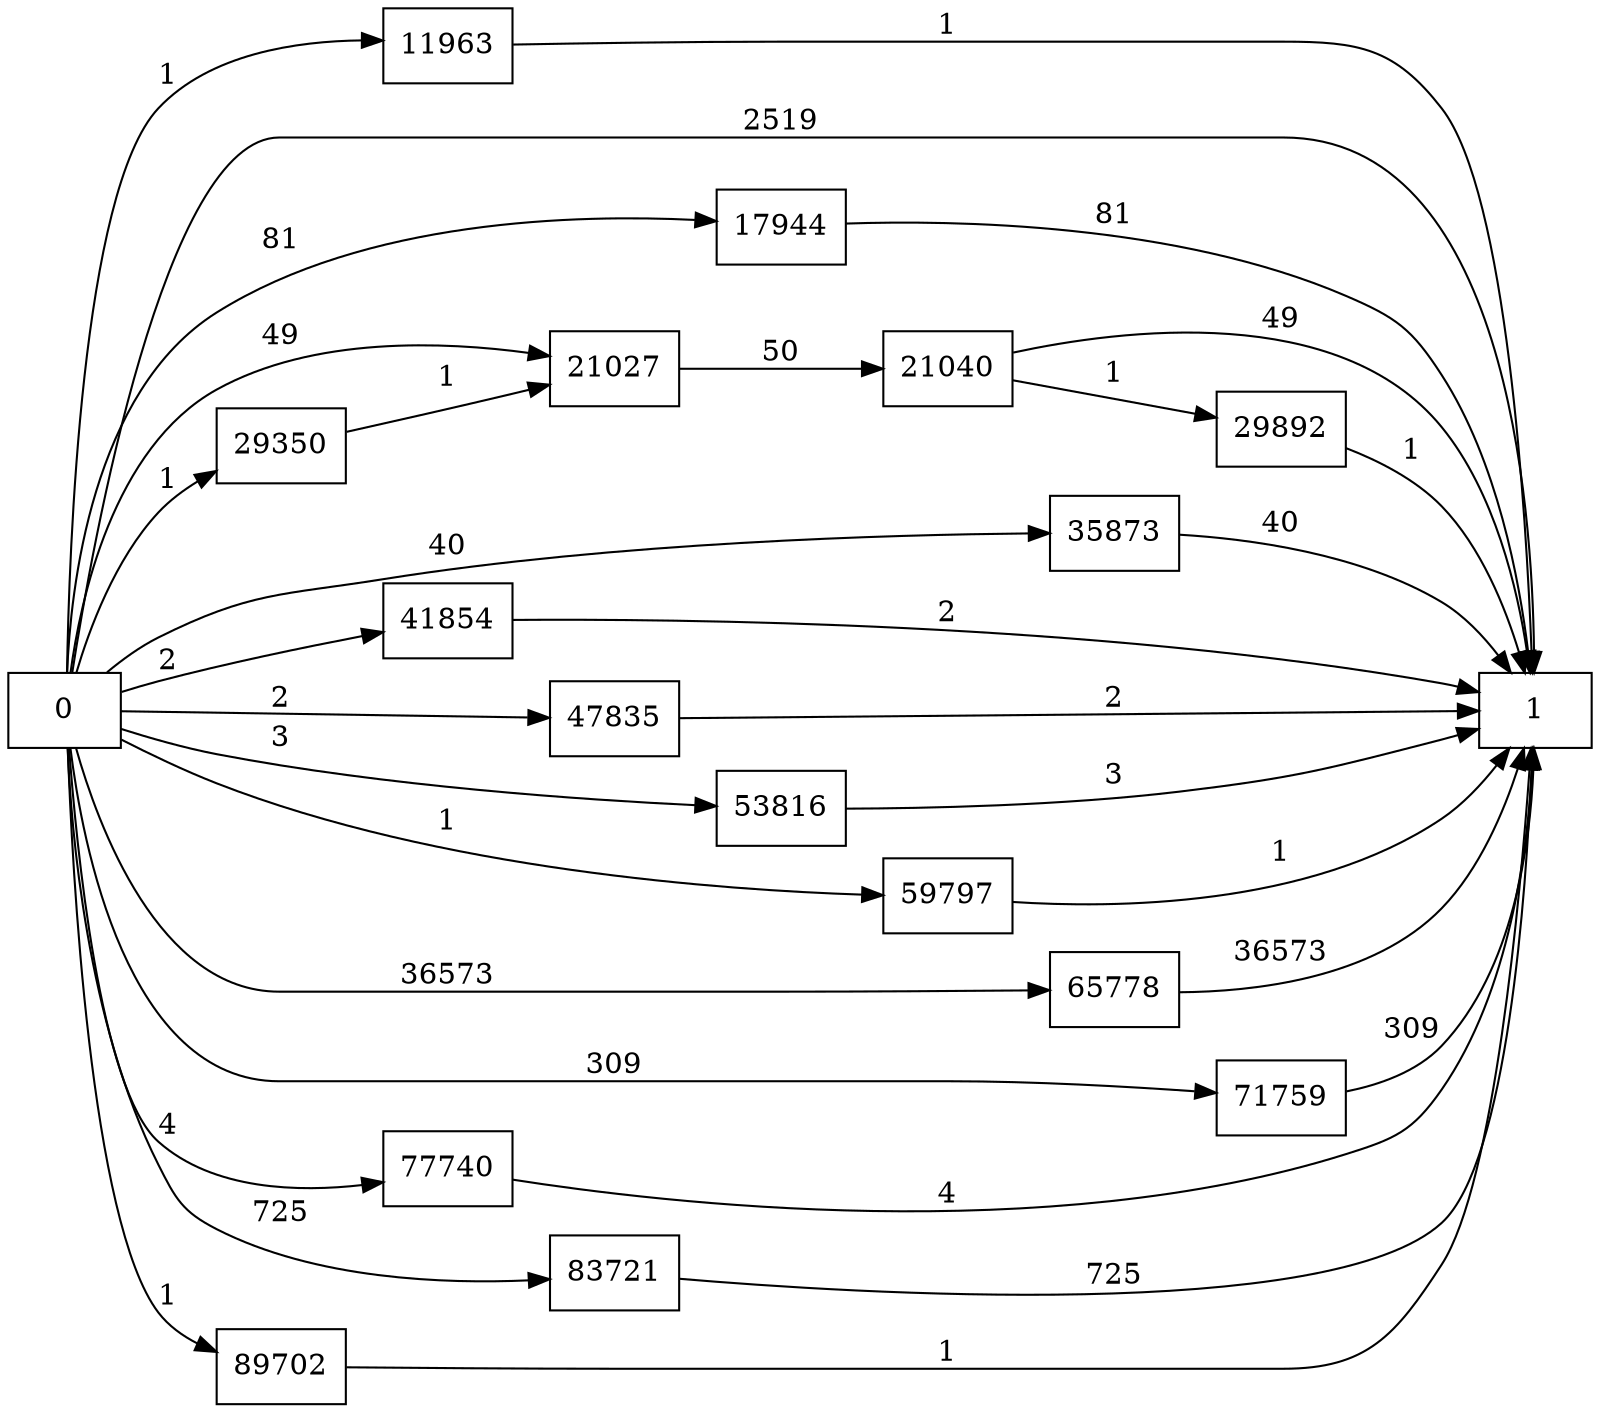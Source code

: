 digraph {
	graph [rankdir=LR]
	node [shape=rectangle]
	11963 -> 1 [label=1]
	17944 -> 1 [label=81]
	21027 -> 21040 [label=50]
	21040 -> 1 [label=49]
	21040 -> 29892 [label=1]
	29350 -> 21027 [label=1]
	29892 -> 1 [label=1]
	35873 -> 1 [label=40]
	41854 -> 1 [label=2]
	47835 -> 1 [label=2]
	53816 -> 1 [label=3]
	59797 -> 1 [label=1]
	65778 -> 1 [label=36573]
	71759 -> 1 [label=309]
	77740 -> 1 [label=4]
	83721 -> 1 [label=725]
	89702 -> 1 [label=1]
	0 -> 1 [label=2519]
	0 -> 11963 [label=1]
	0 -> 17944 [label=81]
	0 -> 21027 [label=49]
	0 -> 29350 [label=1]
	0 -> 35873 [label=40]
	0 -> 41854 [label=2]
	0 -> 47835 [label=2]
	0 -> 53816 [label=3]
	0 -> 59797 [label=1]
	0 -> 65778 [label=36573]
	0 -> 71759 [label=309]
	0 -> 77740 [label=4]
	0 -> 83721 [label=725]
	0 -> 89702 [label=1]
}
